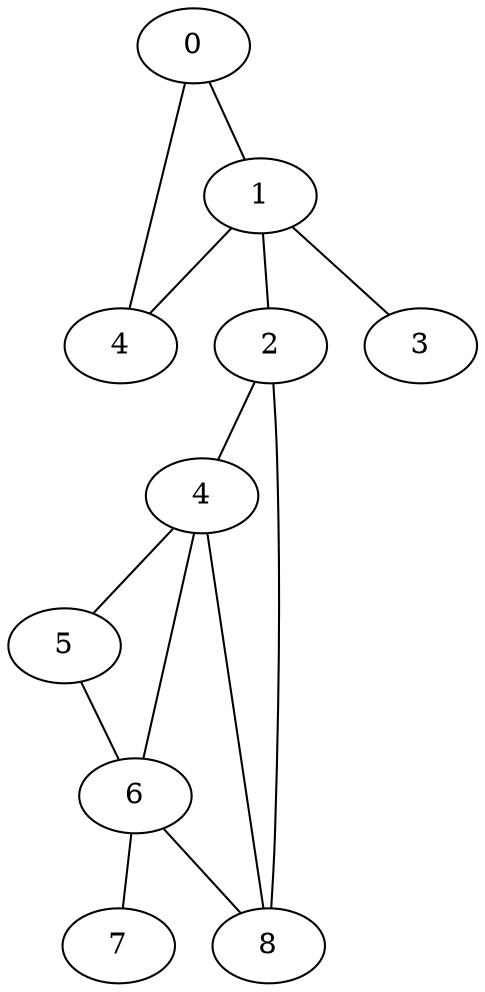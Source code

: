 strict graph  {
0 [label=0];
1 [label=1];
2 [label=4];
4 [label=2];
5 [label=4];
6 [label=5];
7 [label=6];
8 [label=8];
34 [label=3];
39 [label=7];
0 -- 1;
0 -- 2;
1 -- 2;
1 -- 4;
1 -- 34;
4 -- 5;
4 -- 8;
5 -- 6;
5 -- 7;
5 -- 8;
6 -- 7;
7 -- 8;
7 -- 39;
}
